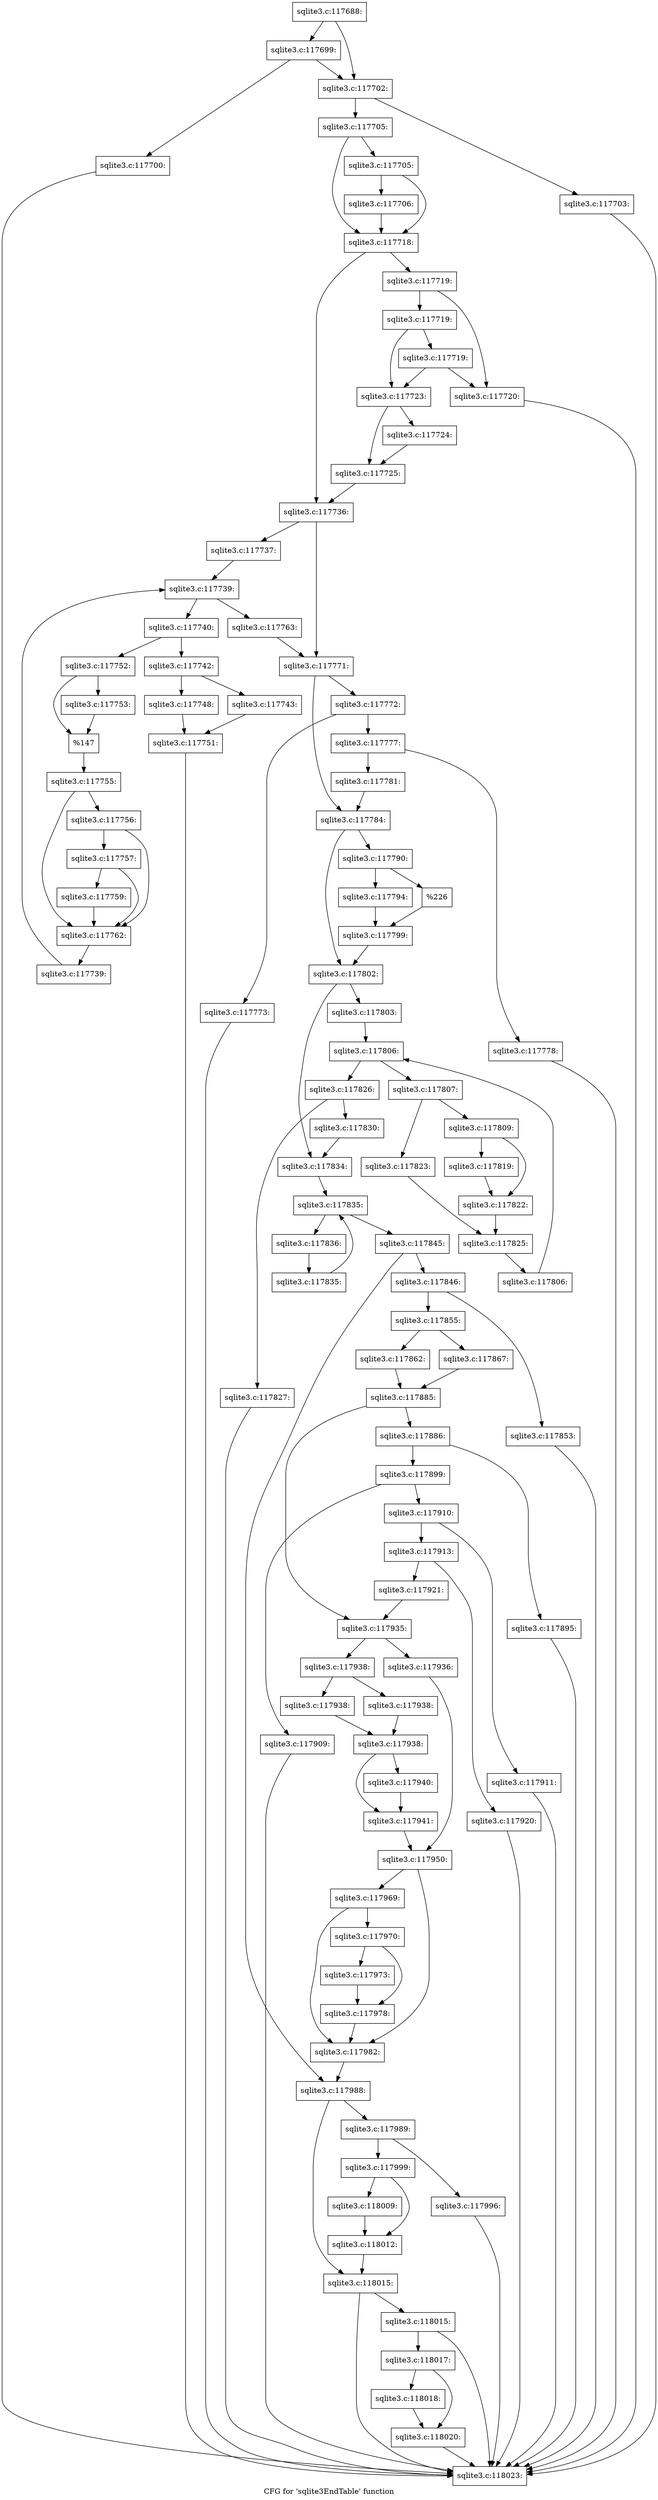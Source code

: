 digraph "CFG for 'sqlite3EndTable' function" {
	label="CFG for 'sqlite3EndTable' function";

	Node0x55c0f8d9f5d0 [shape=record,label="{sqlite3.c:117688:}"];
	Node0x55c0f8d9f5d0 -> Node0x55c0f8da24c0;
	Node0x55c0f8d9f5d0 -> Node0x55c0f8da2470;
	Node0x55c0f8da24c0 [shape=record,label="{sqlite3.c:117699:}"];
	Node0x55c0f8da24c0 -> Node0x55c0f8da2420;
	Node0x55c0f8da24c0 -> Node0x55c0f8da2470;
	Node0x55c0f8da2420 [shape=record,label="{sqlite3.c:117700:}"];
	Node0x55c0f8da2420 -> Node0x55c0f8dccaf0;
	Node0x55c0f8da2470 [shape=record,label="{sqlite3.c:117702:}"];
	Node0x55c0f8da2470 -> Node0x55c0f8da2ef0;
	Node0x55c0f8da2470 -> Node0x55c0f8da2f40;
	Node0x55c0f8da2ef0 [shape=record,label="{sqlite3.c:117703:}"];
	Node0x55c0f8da2ef0 -> Node0x55c0f8dccaf0;
	Node0x55c0f8da2f40 [shape=record,label="{sqlite3.c:117705:}"];
	Node0x55c0f8da2f40 -> Node0x55c0f8da33e0;
	Node0x55c0f8da2f40 -> Node0x55c0f8da3390;
	Node0x55c0f8da33e0 [shape=record,label="{sqlite3.c:117705:}"];
	Node0x55c0f8da33e0 -> Node0x55c0f8da3340;
	Node0x55c0f8da33e0 -> Node0x55c0f8da3390;
	Node0x55c0f8da3340 [shape=record,label="{sqlite3.c:117706:}"];
	Node0x55c0f8da3340 -> Node0x55c0f8da3390;
	Node0x55c0f8da3390 [shape=record,label="{sqlite3.c:117718:}"];
	Node0x55c0f8da3390 -> Node0x55c0f8da4130;
	Node0x55c0f8da3390 -> Node0x55c0f8da4180;
	Node0x55c0f8da4130 [shape=record,label="{sqlite3.c:117719:}"];
	Node0x55c0f8da4130 -> Node0x55c0f8da4710;
	Node0x55c0f8da4130 -> Node0x55c0f8da47b0;
	Node0x55c0f8da47b0 [shape=record,label="{sqlite3.c:117719:}"];
	Node0x55c0f8da47b0 -> Node0x55c0f8da4760;
	Node0x55c0f8da47b0 -> Node0x55c0f8da4a10;
	Node0x55c0f8da4a10 [shape=record,label="{sqlite3.c:117719:}"];
	Node0x55c0f8da4a10 -> Node0x55c0f8da4710;
	Node0x55c0f8da4a10 -> Node0x55c0f8da4760;
	Node0x55c0f8da4710 [shape=record,label="{sqlite3.c:117720:}"];
	Node0x55c0f8da4710 -> Node0x55c0f8dccaf0;
	Node0x55c0f8da4760 [shape=record,label="{sqlite3.c:117723:}"];
	Node0x55c0f8da4760 -> Node0x55c0f8da5bb0;
	Node0x55c0f8da4760 -> Node0x55c0f8da5c00;
	Node0x55c0f8da5bb0 [shape=record,label="{sqlite3.c:117724:}"];
	Node0x55c0f8da5bb0 -> Node0x55c0f8da5c00;
	Node0x55c0f8da5c00 [shape=record,label="{sqlite3.c:117725:}"];
	Node0x55c0f8da5c00 -> Node0x55c0f8da4180;
	Node0x55c0f8da4180 [shape=record,label="{sqlite3.c:117736:}"];
	Node0x55c0f8da4180 -> Node0x55c0f8da65b0;
	Node0x55c0f8da4180 -> Node0x55c0f8da6600;
	Node0x55c0f8da65b0 [shape=record,label="{sqlite3.c:117737:}"];
	Node0x55c0f8da65b0 -> Node0x55c0f8da71e0;
	Node0x55c0f8da71e0 [shape=record,label="{sqlite3.c:117739:}"];
	Node0x55c0f8da71e0 -> Node0x55c0f8da7400;
	Node0x55c0f8da71e0 -> Node0x55c0f8da7030;
	Node0x55c0f8da7400 [shape=record,label="{sqlite3.c:117740:}"];
	Node0x55c0f8da7400 -> Node0x55c0f8da8140;
	Node0x55c0f8da7400 -> Node0x55c0f8da81e0;
	Node0x55c0f8da8140 [shape=record,label="{sqlite3.c:117742:}"];
	Node0x55c0f8da8140 -> Node0x55c0f8da8850;
	Node0x55c0f8da8140 -> Node0x55c0f8da88f0;
	Node0x55c0f8da8850 [shape=record,label="{sqlite3.c:117743:}"];
	Node0x55c0f8da8850 -> Node0x55c0f8da88a0;
	Node0x55c0f8da88f0 [shape=record,label="{sqlite3.c:117748:}"];
	Node0x55c0f8da88f0 -> Node0x55c0f8da88a0;
	Node0x55c0f8da88a0 [shape=record,label="{sqlite3.c:117751:}"];
	Node0x55c0f8da88a0 -> Node0x55c0f8dccaf0;
	Node0x55c0f8da81e0 [shape=record,label="{sqlite3.c:117752:}"];
	Node0x55c0f8da81e0 -> Node0x55c0f8da9740;
	Node0x55c0f8da81e0 -> Node0x55c0f8daa3f0;
	Node0x55c0f8da9740 [shape=record,label="{sqlite3.c:117753:}"];
	Node0x55c0f8da9740 -> Node0x55c0f8daa3f0;
	Node0x55c0f8daa3f0 [shape=record,label="{%147}"];
	Node0x55c0f8daa3f0 -> Node0x55c0f8da8190;
	Node0x55c0f8da8190 [shape=record,label="{sqlite3.c:117755:}"];
	Node0x55c0f8da8190 -> Node0x55c0f8daaf30;
	Node0x55c0f8da8190 -> Node0x55c0f8daae60;
	Node0x55c0f8daaf30 [shape=record,label="{sqlite3.c:117756:}"];
	Node0x55c0f8daaf30 -> Node0x55c0f8daaeb0;
	Node0x55c0f8daaf30 -> Node0x55c0f8daae60;
	Node0x55c0f8daaeb0 [shape=record,label="{sqlite3.c:117757:}"];
	Node0x55c0f8daaeb0 -> Node0x55c0f8daae10;
	Node0x55c0f8daaeb0 -> Node0x55c0f8daae60;
	Node0x55c0f8daae10 [shape=record,label="{sqlite3.c:117759:}"];
	Node0x55c0f8daae10 -> Node0x55c0f8daae60;
	Node0x55c0f8daae60 [shape=record,label="{sqlite3.c:117762:}"];
	Node0x55c0f8daae60 -> Node0x55c0f8da7370;
	Node0x55c0f8da7370 [shape=record,label="{sqlite3.c:117739:}"];
	Node0x55c0f8da7370 -> Node0x55c0f8da71e0;
	Node0x55c0f8da7030 [shape=record,label="{sqlite3.c:117763:}"];
	Node0x55c0f8da7030 -> Node0x55c0f8da6600;
	Node0x55c0f8da6600 [shape=record,label="{sqlite3.c:117771:}"];
	Node0x55c0f8da6600 -> Node0x55c0f8dacd30;
	Node0x55c0f8da6600 -> Node0x55c0f8dacd80;
	Node0x55c0f8dacd30 [shape=record,label="{sqlite3.c:117772:}"];
	Node0x55c0f8dacd30 -> Node0x55c0f8dad1b0;
	Node0x55c0f8dacd30 -> Node0x55c0f8dad200;
	Node0x55c0f8dad1b0 [shape=record,label="{sqlite3.c:117773:}"];
	Node0x55c0f8dad1b0 -> Node0x55c0f8dccaf0;
	Node0x55c0f8dad200 [shape=record,label="{sqlite3.c:117777:}"];
	Node0x55c0f8dad200 -> Node0x55c0f8dadbf0;
	Node0x55c0f8dad200 -> Node0x55c0f8dadc40;
	Node0x55c0f8dadbf0 [shape=record,label="{sqlite3.c:117778:}"];
	Node0x55c0f8dadbf0 -> Node0x55c0f8dccaf0;
	Node0x55c0f8dadc40 [shape=record,label="{sqlite3.c:117781:}"];
	Node0x55c0f8dadc40 -> Node0x55c0f8dacd80;
	Node0x55c0f8dacd80 [shape=record,label="{sqlite3.c:117784:}"];
	Node0x55c0f8dacd80 -> Node0x55c0f60cb230;
	Node0x55c0f8dacd80 -> Node0x55c0f8daf410;
	Node0x55c0f60cb230 [shape=record,label="{sqlite3.c:117790:}"];
	Node0x55c0f60cb230 -> Node0x55c0f5f06af0;
	Node0x55c0f60cb230 -> Node0x55c0f8db0590;
	Node0x55c0f5f06af0 [shape=record,label="{sqlite3.c:117794:}"];
	Node0x55c0f5f06af0 -> Node0x55c0f8db0220;
	Node0x55c0f8db0590 [shape=record,label="{%226}"];
	Node0x55c0f8db0590 -> Node0x55c0f8db0220;
	Node0x55c0f8db0220 [shape=record,label="{sqlite3.c:117799:}"];
	Node0x55c0f8db0220 -> Node0x55c0f8daf410;
	Node0x55c0f8daf410 [shape=record,label="{sqlite3.c:117802:}"];
	Node0x55c0f8daf410 -> Node0x55c0f8db0f00;
	Node0x55c0f8daf410 -> Node0x55c0f8db0f50;
	Node0x55c0f8db0f00 [shape=record,label="{sqlite3.c:117803:}"];
	Node0x55c0f8db0f00 -> Node0x55c0f8db1c90;
	Node0x55c0f8db1c90 [shape=record,label="{sqlite3.c:117806:}"];
	Node0x55c0f8db1c90 -> Node0x55c0f8db1eb0;
	Node0x55c0f8db1c90 -> Node0x55c0f8db1ae0;
	Node0x55c0f8db1eb0 [shape=record,label="{sqlite3.c:117807:}"];
	Node0x55c0f8db1eb0 -> Node0x55c0f8db2d90;
	Node0x55c0f8db1eb0 -> Node0x55c0f8db2e30;
	Node0x55c0f8db2d90 [shape=record,label="{sqlite3.c:117809:}"];
	Node0x55c0f8db2d90 -> Node0x55c0f8db3be0;
	Node0x55c0f8db2d90 -> Node0x55c0f8db3c30;
	Node0x55c0f8db3be0 [shape=record,label="{sqlite3.c:117819:}"];
	Node0x55c0f8db3be0 -> Node0x55c0f8db3c30;
	Node0x55c0f8db3c30 [shape=record,label="{sqlite3.c:117822:}"];
	Node0x55c0f8db3c30 -> Node0x55c0f8db2de0;
	Node0x55c0f8db2e30 [shape=record,label="{sqlite3.c:117823:}"];
	Node0x55c0f8db2e30 -> Node0x55c0f8db2de0;
	Node0x55c0f8db2de0 [shape=record,label="{sqlite3.c:117825:}"];
	Node0x55c0f8db2de0 -> Node0x55c0f8db1e20;
	Node0x55c0f8db1e20 [shape=record,label="{sqlite3.c:117806:}"];
	Node0x55c0f8db1e20 -> Node0x55c0f8db1c90;
	Node0x55c0f8db1ae0 [shape=record,label="{sqlite3.c:117826:}"];
	Node0x55c0f8db1ae0 -> Node0x55c0f60c6ee0;
	Node0x55c0f8db1ae0 -> Node0x55c0f8db55a0;
	Node0x55c0f60c6ee0 [shape=record,label="{sqlite3.c:117827:}"];
	Node0x55c0f60c6ee0 -> Node0x55c0f8dccaf0;
	Node0x55c0f8db55a0 [shape=record,label="{sqlite3.c:117830:}"];
	Node0x55c0f8db55a0 -> Node0x55c0f8db0f50;
	Node0x55c0f8db0f50 [shape=record,label="{sqlite3.c:117834:}"];
	Node0x55c0f8db0f50 -> Node0x55c0f8db6490;
	Node0x55c0f8db6490 [shape=record,label="{sqlite3.c:117835:}"];
	Node0x55c0f8db6490 -> Node0x55c0f8db6900;
	Node0x55c0f8db6490 -> Node0x55c0f60c8ea0;
	Node0x55c0f8db6900 [shape=record,label="{sqlite3.c:117836:}"];
	Node0x55c0f8db6900 -> Node0x55c0f8db6870;
	Node0x55c0f8db6870 [shape=record,label="{sqlite3.c:117835:}"];
	Node0x55c0f8db6870 -> Node0x55c0f8db6490;
	Node0x55c0f60c8ea0 [shape=record,label="{sqlite3.c:117845:}"];
	Node0x55c0f60c8ea0 -> Node0x55c0f8db3ef0;
	Node0x55c0f60c8ea0 -> Node0x55c0f60c8ef0;
	Node0x55c0f60c8ef0 [shape=record,label="{sqlite3.c:117846:}"];
	Node0x55c0f60c8ef0 -> Node0x55c0f8db86f0;
	Node0x55c0f60c8ef0 -> Node0x55c0f8db8740;
	Node0x55c0f8db86f0 [shape=record,label="{sqlite3.c:117853:}"];
	Node0x55c0f8db86f0 -> Node0x55c0f8dccaf0;
	Node0x55c0f8db8740 [shape=record,label="{sqlite3.c:117855:}"];
	Node0x55c0f8db8740 -> Node0x55c0f8db8c50;
	Node0x55c0f8db8740 -> Node0x55c0f8db8cf0;
	Node0x55c0f8db8c50 [shape=record,label="{sqlite3.c:117862:}"];
	Node0x55c0f8db8c50 -> Node0x55c0f8db8ca0;
	Node0x55c0f8db8cf0 [shape=record,label="{sqlite3.c:117867:}"];
	Node0x55c0f8db8cf0 -> Node0x55c0f8db8ca0;
	Node0x55c0f8db8ca0 [shape=record,label="{sqlite3.c:117885:}"];
	Node0x55c0f8db8ca0 -> Node0x55c0f8db9a40;
	Node0x55c0f8db8ca0 -> Node0x55c0f8db9a90;
	Node0x55c0f8db9a40 [shape=record,label="{sqlite3.c:117886:}"];
	Node0x55c0f8db9a40 -> Node0x55c0f8dbb260;
	Node0x55c0f8db9a40 -> Node0x55c0f8dbb2b0;
	Node0x55c0f8dbb260 [shape=record,label="{sqlite3.c:117895:}"];
	Node0x55c0f8dbb260 -> Node0x55c0f8dccaf0;
	Node0x55c0f8dbb2b0 [shape=record,label="{sqlite3.c:117899:}"];
	Node0x55c0f8dbb2b0 -> Node0x55c0f8dbcff0;
	Node0x55c0f8dbb2b0 -> Node0x55c0f8dbdae0;
	Node0x55c0f8dbcff0 [shape=record,label="{sqlite3.c:117909:}"];
	Node0x55c0f8dbcff0 -> Node0x55c0f8dccaf0;
	Node0x55c0f8dbdae0 [shape=record,label="{sqlite3.c:117910:}"];
	Node0x55c0f8dbdae0 -> Node0x55c0f63a8130;
	Node0x55c0f8dbdae0 -> Node0x55c0f8dbe720;
	Node0x55c0f63a8130 [shape=record,label="{sqlite3.c:117911:}"];
	Node0x55c0f63a8130 -> Node0x55c0f8dccaf0;
	Node0x55c0f8dbe720 [shape=record,label="{sqlite3.c:117913:}"];
	Node0x55c0f8dbe720 -> Node0x55c0f8dc0010;
	Node0x55c0f8dbe720 -> Node0x55c0f8dc0060;
	Node0x55c0f8dc0010 [shape=record,label="{sqlite3.c:117920:}"];
	Node0x55c0f8dc0010 -> Node0x55c0f8dccaf0;
	Node0x55c0f8dc0060 [shape=record,label="{sqlite3.c:117921:}"];
	Node0x55c0f8dc0060 -> Node0x55c0f8db9a90;
	Node0x55c0f8db9a90 [shape=record,label="{sqlite3.c:117935:}"];
	Node0x55c0f8db9a90 -> Node0x55c0f626acb0;
	Node0x55c0f8db9a90 -> Node0x55c0f8dc0b80;
	Node0x55c0f626acb0 [shape=record,label="{sqlite3.c:117936:}"];
	Node0x55c0f626acb0 -> Node0x55c0f5447f70;
	Node0x55c0f8dc0b80 [shape=record,label="{sqlite3.c:117938:}"];
	Node0x55c0f8dc0b80 -> Node0x55c0f8dc2f50;
	Node0x55c0f8dc0b80 -> Node0x55c0f8dc33d0;
	Node0x55c0f8dc2f50 [shape=record,label="{sqlite3.c:117938:}"];
	Node0x55c0f8dc2f50 -> Node0x55c0f8dc3420;
	Node0x55c0f8dc33d0 [shape=record,label="{sqlite3.c:117938:}"];
	Node0x55c0f8dc33d0 -> Node0x55c0f8dc3420;
	Node0x55c0f8dc3420 [shape=record,label="{sqlite3.c:117938:}"];
	Node0x55c0f8dc3420 -> Node0x55c0f8dc3fa0;
	Node0x55c0f8dc3420 -> Node0x55c0f8dc3ff0;
	Node0x55c0f8dc3fa0 [shape=record,label="{sqlite3.c:117940:}"];
	Node0x55c0f8dc3fa0 -> Node0x55c0f8dc3ff0;
	Node0x55c0f8dc3ff0 [shape=record,label="{sqlite3.c:117941:}"];
	Node0x55c0f8dc3ff0 -> Node0x55c0f5447f70;
	Node0x55c0f5447f70 [shape=record,label="{sqlite3.c:117950:}"];
	Node0x55c0f5447f70 -> Node0x55c0f8dc5240;
	Node0x55c0f5447f70 -> Node0x55c0f60b46c0;
	Node0x55c0f8dc5240 [shape=record,label="{sqlite3.c:117969:}"];
	Node0x55c0f8dc5240 -> Node0x55c0f60b46c0;
	Node0x55c0f8dc5240 -> Node0x55c0f60c8d10;
	Node0x55c0f60c8d10 [shape=record,label="{sqlite3.c:117970:}"];
	Node0x55c0f60c8d10 -> Node0x55c0f8dc8240;
	Node0x55c0f60c8d10 -> Node0x55c0f8dc8290;
	Node0x55c0f8dc8240 [shape=record,label="{sqlite3.c:117973:}"];
	Node0x55c0f8dc8240 -> Node0x55c0f8dc8290;
	Node0x55c0f8dc8290 [shape=record,label="{sqlite3.c:117978:}"];
	Node0x55c0f8dc8290 -> Node0x55c0f60b46c0;
	Node0x55c0f60b46c0 [shape=record,label="{sqlite3.c:117982:}"];
	Node0x55c0f60b46c0 -> Node0x55c0f8db3ef0;
	Node0x55c0f8db3ef0 [shape=record,label="{sqlite3.c:117988:}"];
	Node0x55c0f8db3ef0 -> Node0x55c0f5447ed0;
	Node0x55c0f8db3ef0 -> Node0x55c0f8dc9640;
	Node0x55c0f5447ed0 [shape=record,label="{sqlite3.c:117989:}"];
	Node0x55c0f5447ed0 -> Node0x55c0f8dcafb0;
	Node0x55c0f5447ed0 -> Node0x55c0f8dcb000;
	Node0x55c0f8dcafb0 [shape=record,label="{sqlite3.c:117996:}"];
	Node0x55c0f8dcafb0 -> Node0x55c0f8dccaf0;
	Node0x55c0f8dcb000 [shape=record,label="{sqlite3.c:117999:}"];
	Node0x55c0f8dcb000 -> Node0x55c0f8dcbc10;
	Node0x55c0f8dcb000 -> Node0x55c0f8dcbc60;
	Node0x55c0f8dcbc10 [shape=record,label="{sqlite3.c:118009:}"];
	Node0x55c0f8dcbc10 -> Node0x55c0f8dcbc60;
	Node0x55c0f8dcbc60 [shape=record,label="{sqlite3.c:118012:}"];
	Node0x55c0f8dcbc60 -> Node0x55c0f8dc9640;
	Node0x55c0f8dc9640 [shape=record,label="{sqlite3.c:118015:}"];
	Node0x55c0f8dc9640 -> Node0x55c0f8dccaf0;
	Node0x55c0f8dc9640 -> Node0x55c0f8dccb40;
	Node0x55c0f8dccb40 [shape=record,label="{sqlite3.c:118015:}"];
	Node0x55c0f8dccb40 -> Node0x55c0f8dccaa0;
	Node0x55c0f8dccb40 -> Node0x55c0f8dccaf0;
	Node0x55c0f8dccaa0 [shape=record,label="{sqlite3.c:118017:}"];
	Node0x55c0f8dccaa0 -> Node0x55c0f8dcd2d0;
	Node0x55c0f8dccaa0 -> Node0x55c0f8dcd320;
	Node0x55c0f8dcd2d0 [shape=record,label="{sqlite3.c:118018:}"];
	Node0x55c0f8dcd2d0 -> Node0x55c0f8dcd320;
	Node0x55c0f8dcd320 [shape=record,label="{sqlite3.c:118020:}"];
	Node0x55c0f8dcd320 -> Node0x55c0f8dccaf0;
	Node0x55c0f8dccaf0 [shape=record,label="{sqlite3.c:118023:}"];
}
